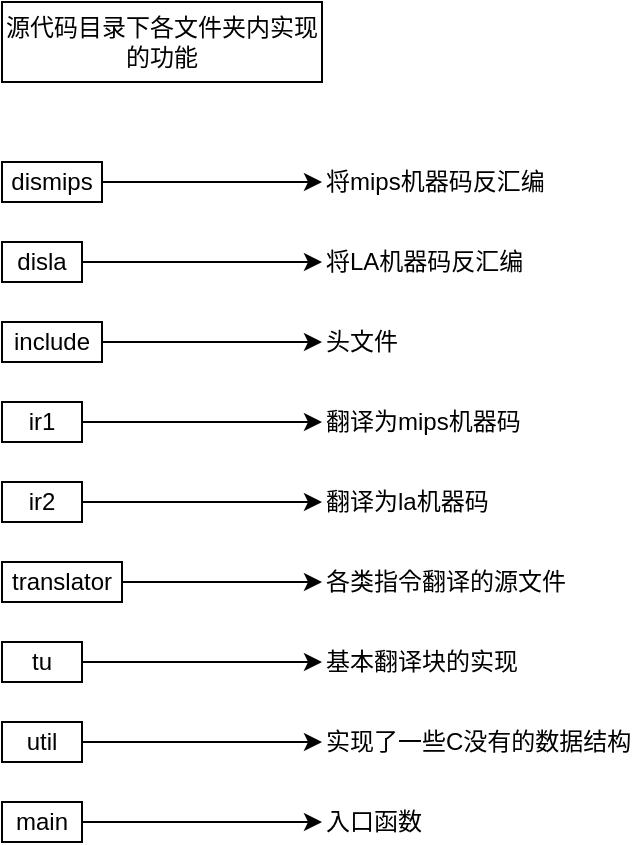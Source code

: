 <mxfile version="13.6.5" type="github" pages="2">
  <diagram id="Aom846nJxp8-ckmhE_7P" name="Page-1">
    <mxGraphModel dx="1387" dy="773" grid="1" gridSize="10" guides="1" tooltips="1" connect="1" arrows="1" fold="1" page="1" pageScale="1" pageWidth="827" pageHeight="1169" math="0" shadow="0">
      <root>
        <mxCell id="0" />
        <mxCell id="1" parent="0" />
        <mxCell id="qtjspHp6lkipxShFISgi-15" style="edgeStyle=orthogonalEdgeStyle;rounded=0;orthogonalLoop=1;jettySize=auto;html=1;exitX=1;exitY=0.5;exitDx=0;exitDy=0;" edge="1" parent="1" source="qtjspHp6lkipxShFISgi-1" target="qtjspHp6lkipxShFISgi-14">
          <mxGeometry relative="1" as="geometry" />
        </mxCell>
        <mxCell id="qtjspHp6lkipxShFISgi-1" value="dismips" style="rounded=0;whiteSpace=wrap;html=1;" vertex="1" parent="1">
          <mxGeometry x="40" y="80" width="50" height="20" as="geometry" />
        </mxCell>
        <mxCell id="qtjspHp6lkipxShFISgi-17" style="edgeStyle=orthogonalEdgeStyle;rounded=0;orthogonalLoop=1;jettySize=auto;html=1;exitX=1;exitY=0.5;exitDx=0;exitDy=0;" edge="1" parent="1" source="qtjspHp6lkipxShFISgi-2" target="qtjspHp6lkipxShFISgi-16">
          <mxGeometry relative="1" as="geometry" />
        </mxCell>
        <mxCell id="qtjspHp6lkipxShFISgi-2" value="disla" style="rounded=0;whiteSpace=wrap;html=1;" vertex="1" parent="1">
          <mxGeometry x="40" y="120" width="40" height="20" as="geometry" />
        </mxCell>
        <mxCell id="qtjspHp6lkipxShFISgi-18" style="edgeStyle=orthogonalEdgeStyle;rounded=0;orthogonalLoop=1;jettySize=auto;html=1;exitX=1;exitY=0.5;exitDx=0;exitDy=0;entryX=0;entryY=0.5;entryDx=0;entryDy=0;" edge="1" parent="1" source="qtjspHp6lkipxShFISgi-3" target="qtjspHp6lkipxShFISgi-19">
          <mxGeometry relative="1" as="geometry">
            <mxPoint x="140" y="170" as="targetPoint" />
          </mxGeometry>
        </mxCell>
        <mxCell id="qtjspHp6lkipxShFISgi-3" value="include" style="rounded=0;whiteSpace=wrap;html=1;" vertex="1" parent="1">
          <mxGeometry x="40" y="160" width="50" height="20" as="geometry" />
        </mxCell>
        <mxCell id="qtjspHp6lkipxShFISgi-21" style="edgeStyle=orthogonalEdgeStyle;rounded=0;orthogonalLoop=1;jettySize=auto;html=1;exitX=1;exitY=0.5;exitDx=0;exitDy=0;" edge="1" parent="1" source="qtjspHp6lkipxShFISgi-4" target="qtjspHp6lkipxShFISgi-20">
          <mxGeometry relative="1" as="geometry" />
        </mxCell>
        <mxCell id="qtjspHp6lkipxShFISgi-4" value="ir1" style="rounded=0;whiteSpace=wrap;html=1;" vertex="1" parent="1">
          <mxGeometry x="40" y="200" width="40" height="20" as="geometry" />
        </mxCell>
        <mxCell id="qtjspHp6lkipxShFISgi-5" value="ir2" style="rounded=0;whiteSpace=wrap;html=1;" vertex="1" parent="1">
          <mxGeometry x="40" y="240" width="40" height="20" as="geometry" />
        </mxCell>
        <mxCell id="qtjspHp6lkipxShFISgi-25" style="edgeStyle=orthogonalEdgeStyle;rounded=0;orthogonalLoop=1;jettySize=auto;html=1;exitX=1;exitY=0.5;exitDx=0;exitDy=0;entryX=0;entryY=0.5;entryDx=0;entryDy=0;" edge="1" parent="1" source="qtjspHp6lkipxShFISgi-6" target="qtjspHp6lkipxShFISgi-24">
          <mxGeometry relative="1" as="geometry" />
        </mxCell>
        <mxCell id="qtjspHp6lkipxShFISgi-6" value="translator" style="rounded=0;whiteSpace=wrap;html=1;" vertex="1" parent="1">
          <mxGeometry x="40" y="280" width="60" height="20" as="geometry" />
        </mxCell>
        <mxCell id="qtjspHp6lkipxShFISgi-27" style="edgeStyle=orthogonalEdgeStyle;rounded=0;orthogonalLoop=1;jettySize=auto;html=1;exitX=1;exitY=0.5;exitDx=0;exitDy=0;entryX=0;entryY=0.5;entryDx=0;entryDy=0;" edge="1" parent="1" source="qtjspHp6lkipxShFISgi-7" target="qtjspHp6lkipxShFISgi-26">
          <mxGeometry relative="1" as="geometry" />
        </mxCell>
        <mxCell id="qtjspHp6lkipxShFISgi-7" value="tu" style="rounded=0;whiteSpace=wrap;html=1;" vertex="1" parent="1">
          <mxGeometry x="40" y="320" width="40" height="20" as="geometry" />
        </mxCell>
        <mxCell id="qtjspHp6lkipxShFISgi-28" style="edgeStyle=orthogonalEdgeStyle;rounded=0;orthogonalLoop=1;jettySize=auto;html=1;exitX=1;exitY=0.5;exitDx=0;exitDy=0;entryX=0;entryY=0.5;entryDx=0;entryDy=0;" edge="1" parent="1" source="qtjspHp6lkipxShFISgi-8" target="qtjspHp6lkipxShFISgi-29">
          <mxGeometry relative="1" as="geometry">
            <mxPoint x="200" y="370" as="targetPoint" />
          </mxGeometry>
        </mxCell>
        <mxCell id="qtjspHp6lkipxShFISgi-8" value="util" style="rounded=0;whiteSpace=wrap;html=1;" vertex="1" parent="1">
          <mxGeometry x="40" y="360" width="40" height="20" as="geometry" />
        </mxCell>
        <mxCell id="qtjspHp6lkipxShFISgi-30" style="edgeStyle=orthogonalEdgeStyle;rounded=0;orthogonalLoop=1;jettySize=auto;html=1;exitX=1;exitY=0.5;exitDx=0;exitDy=0;" edge="1" parent="1" source="qtjspHp6lkipxShFISgi-9" target="qtjspHp6lkipxShFISgi-31">
          <mxGeometry relative="1" as="geometry">
            <mxPoint x="190" y="410" as="targetPoint" />
          </mxGeometry>
        </mxCell>
        <mxCell id="qtjspHp6lkipxShFISgi-9" value="main" style="rounded=0;whiteSpace=wrap;html=1;" vertex="1" parent="1">
          <mxGeometry x="40" y="400" width="40" height="20" as="geometry" />
        </mxCell>
        <mxCell id="qtjspHp6lkipxShFISgi-14" value="将mips机器码反汇编" style="text;html=1;strokeColor=none;fillColor=none;align=left;verticalAlign=middle;whiteSpace=wrap;rounded=0;" vertex="1" parent="1">
          <mxGeometry x="200" y="80" width="160" height="20" as="geometry" />
        </mxCell>
        <mxCell id="qtjspHp6lkipxShFISgi-16" value="将LA机器码反汇编" style="text;html=1;strokeColor=none;fillColor=none;align=left;verticalAlign=middle;whiteSpace=wrap;rounded=0;" vertex="1" parent="1">
          <mxGeometry x="200" y="120" width="160" height="20" as="geometry" />
        </mxCell>
        <mxCell id="qtjspHp6lkipxShFISgi-19" value="头文件" style="text;html=1;strokeColor=none;fillColor=none;align=left;verticalAlign=middle;whiteSpace=wrap;rounded=0;labelPosition=center;verticalLabelPosition=middle;" vertex="1" parent="1">
          <mxGeometry x="200" y="160" width="160" height="20" as="geometry" />
        </mxCell>
        <mxCell id="qtjspHp6lkipxShFISgi-20" value="翻译为mips机器码" style="text;html=1;strokeColor=none;fillColor=none;align=left;verticalAlign=middle;whiteSpace=wrap;rounded=0;" vertex="1" parent="1">
          <mxGeometry x="200" y="200" width="160" height="20" as="geometry" />
        </mxCell>
        <mxCell id="qtjspHp6lkipxShFISgi-22" style="edgeStyle=orthogonalEdgeStyle;rounded=0;orthogonalLoop=1;jettySize=auto;html=1;exitX=1;exitY=0.5;exitDx=0;exitDy=0;" edge="1" target="qtjspHp6lkipxShFISgi-23" parent="1" source="qtjspHp6lkipxShFISgi-5">
          <mxGeometry relative="1" as="geometry">
            <mxPoint x="90" y="250" as="sourcePoint" />
          </mxGeometry>
        </mxCell>
        <mxCell id="qtjspHp6lkipxShFISgi-23" value="翻译为la机器码" style="text;html=1;strokeColor=none;fillColor=none;align=left;verticalAlign=middle;whiteSpace=wrap;rounded=0;" vertex="1" parent="1">
          <mxGeometry x="200" y="240" width="160" height="20" as="geometry" />
        </mxCell>
        <mxCell id="qtjspHp6lkipxShFISgi-24" value="各类指令翻译的源文件" style="text;html=1;strokeColor=none;fillColor=none;align=left;verticalAlign=middle;whiteSpace=wrap;rounded=0;" vertex="1" parent="1">
          <mxGeometry x="200" y="280" width="160" height="20" as="geometry" />
        </mxCell>
        <mxCell id="qtjspHp6lkipxShFISgi-26" value="基本翻译块的实现" style="text;html=1;strokeColor=none;fillColor=none;align=left;verticalAlign=middle;whiteSpace=wrap;rounded=0;" vertex="1" parent="1">
          <mxGeometry x="200" y="320" width="160" height="20" as="geometry" />
        </mxCell>
        <mxCell id="qtjspHp6lkipxShFISgi-29" value="实现了一些C没有的数据结构" style="text;html=1;strokeColor=none;fillColor=none;align=left;verticalAlign=middle;whiteSpace=wrap;rounded=0;" vertex="1" parent="1">
          <mxGeometry x="200" y="360" width="160" height="20" as="geometry" />
        </mxCell>
        <mxCell id="qtjspHp6lkipxShFISgi-31" value="入口函数" style="text;html=1;strokeColor=none;fillColor=none;align=left;verticalAlign=middle;whiteSpace=wrap;rounded=0;" vertex="1" parent="1">
          <mxGeometry x="200" y="400" width="160" height="20" as="geometry" />
        </mxCell>
        <mxCell id="qtjspHp6lkipxShFISgi-33" value="源代码目录下各文件夹内实现的功能" style="rounded=0;whiteSpace=wrap;html=1;align=center;fontSize=12;" vertex="1" parent="1">
          <mxGeometry x="40" width="160" height="40" as="geometry" />
        </mxCell>
      </root>
    </mxGraphModel>
  </diagram>
  <diagram id="pZNuYVnxwlgJh_vSdz6V" name="Page-2">
    <mxGraphModel dx="925" dy="515" grid="1" gridSize="10" guides="1" tooltips="1" connect="1" arrows="1" fold="1" page="1" pageScale="1" pageWidth="827" pageHeight="1169" math="0" shadow="0">
      <root>
        <mxCell id="Kx-HwaA-jPvCksvryL7s-0" />
        <mxCell id="Kx-HwaA-jPvCksvryL7s-1" parent="Kx-HwaA-jPvCksvryL7s-0" />
        <mxCell id="Yiei9IvfS3q8TYXdiDF7-0" value="main" style="rounded=0;whiteSpace=wrap;html=1;align=center;" vertex="1" parent="Kx-HwaA-jPvCksvryL7s-1">
          <mxGeometry x="40" width="160" height="40" as="geometry" />
        </mxCell>
      </root>
    </mxGraphModel>
  </diagram>
</mxfile>
